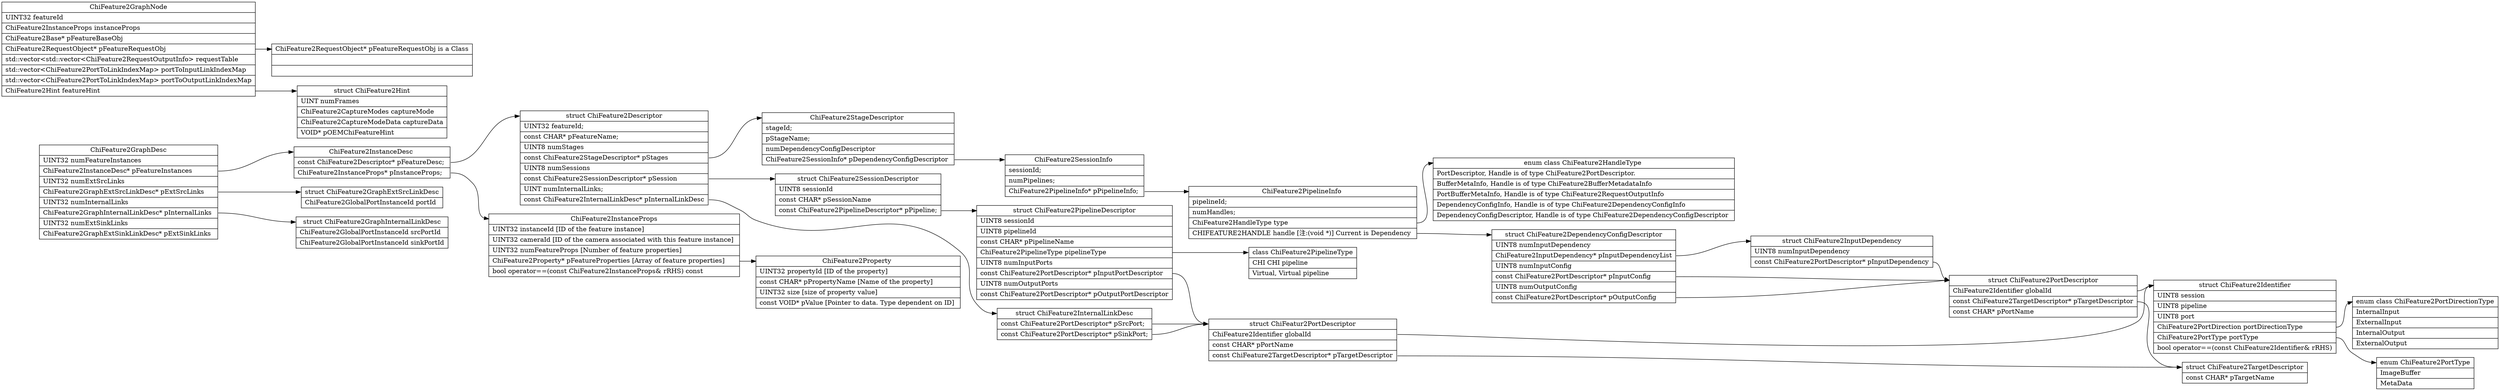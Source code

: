 digraph g {

    graph [ rankdir = "LR" ];
    node [shape = "record"];
    edge [];
    "node0" [
        label = "
                <f0> struct ChiFeature2SessionDescriptor\n|
                <f1> UINT8 sessionId\l|
                <f2> const CHAR* pSessionName\l|
                <f3> const ChiFeature2PipelineDescriptor* pPipeline;\l"
        shape = "record"
    ]
    "node1" [
        label = "
                <f0> struct ChiFeature2PipelineDescriptor\n|
                <f1> UINT8 sessionId\l|
                <f2> UINT8 pipelineId\l|
                <f3> const CHAR* pPipelineName\l|
                <f4> ChiFeature2PipelineType pipelineType\l|
                <f5> UINT8 numInputPorts\l|
                <f6> const ChiFeature2PortDescriptor* pInputPortDescriptor\l|
                <f7> UINT8 numOutputPorts\l|<f8> const ChiFeature2PortDescriptor* pOutputPortDescriptor\l"
        shape = "record"
    ]
    "node2" [
        label = "
                <f0> struct ChiFeature2Descriptor\n|
                <f1> UINT32 featureId;\l|
                <f2> const CHAR* pFeatureName;\l|
                <f3> UINT8 numStages\l|
                <f4> const ChiFeature2StageDescriptor* pStages\l|
                <f5> UINT8 numSessions\l|
                <f6> const ChiFeature2SessionDescriptor* pSession\l| 
                <f7> UINT numInternalLinks;\l| 
                <f8> const ChiFeature2InternalLinkDesc* pInternalLinkDesc\l"
        shape = "record"
    ]

    "node3" [
        label = "
                <f0> struct ChiFeature2InternalLinkDesc\n|
                <f1> const ChiFeature2PortDescriptor* pSrcPort;\l|
                <f2> const ChiFeature2PortDescriptor* pSinkPort;\l"
        shape = "record"
    ]

    "node4" [
        label = "
                <f0> struct ChiFeatur2PortDescriptor\n|
                <f1> ChiFeature2Identifier globalId\l|
                <f2> const CHAR* pPortName\l|
                <f3> const ChiFeature2TargetDescriptor* pTargetDescriptor\l"
        shape = "record"
    ]

    "node5" [
        label = "<f0> struct ChiFeature2TargetDescriptor\n|<f1> const CHAR* pTargetName\l"
        shape = "record"
    ]

    "node6" [
        label = "
                <f0> struct ChiFeature2Identifier\n|
                <f1> UINT8 session\l|
                <f2> UINT8 pipeline\l|
                <f3> UINT8 port\l|
                <f4> ChiFeature2PortDirection portDirectionType\l|
                <f5> ChiFeature2PortType portType\l|
                <f6> bool operator==(const ChiFeature2Identifier& rRHS)\l"
        shape = "record"
    ]

    "node7" [
        label = "
                <f0> enum ChiFeature2PortType\n|
                <f1> ImageBuffer\l|
                <f2> MetaData\l"
        shape = "record"
    ]

    "node8" [
        label = "
                <f0> enum class ChiFeature2PortDirectionType\n |
                <f1> InternalInput\l                           |
                <f2> ExternalInput\l                           |
                <f3> InternalOutput\l                          |
                <f4> ExternalOutput\l"
        shape = "record"
    ]

    "node9" [
        label = "
                <f0> ChiFeature2StageDescriptor \n|
                <f1> stageId;                   \l|
                <f2> pStageName;                \l|
                <f3> numDependencyConfigDescriptor \l|
                <f4> ChiFeature2SessionInfo*   pDependencyConfigDescriptor \l"
        shape = "record"
    ]

    "node10" [
        label = "
                <f0> ChiFeature2SessionInfo \n |
                <f1> sessionId;             \l |
                <f2> numPipelines;          \l |
                <f3> ChiFeature2PipelineInfo*    pPipelineInfo; \l"
        shape = "record"

    ]

    "node11" [
        label = "
                <f0> ChiFeature2PipelineInfo \n|
                <f1> pipelineId;             \l|
                <f2> numHandles;             \l|
                <f3> ChiFeature2HandleType           type   \l|
                <f4> CHIFEATURE2HANDLE   handle [注:(void *)] Current is Dependency \l"

        shape = "record"
    ]

    "node12" [
        label = "<f0> class ChiFeature2PipelineType\n|
                 <f1> CHI         CHI pipeline \l|
                 <f2> Virtual,    Virtual pipeline \l"
        shape = "record"

    ]

    "node13" [
        label = "<f0> enum class ChiFeature2HandleType \n|
                 <f1> PortDescriptor,              Handle is of type ChiFeature2PortDescriptor.\l|
                 <f2> BufferMetaInfo,              Handle is of type ChiFeature2BufferMetadataInfo \l|
                 <f3> PortBufferMetaInfo,          Handle is of type ChiFeature2RequestOutputInfo \l|
                 <f4> DependencyConfigInfo,        Handle is of type ChiFeature2DependencyConfigInfo\l|
                 <f5> DependencyConfigDescriptor,  Handle is of type ChiFeature2DependencyConfigDescriptor \l"
        shape = "record"
    ]

    "node14" [
        label = "<f0> ChiFeature2InstanceDesc \n|
                 <f1> const ChiFeature2Descriptor*    pFeatureDesc; \l|
                 <f2> ChiFeature2InstanceProps*       pInstanceProps; \l"
        shape = "record"
    ]
    "node15" [
        label = "
                <f0> ChiFeature2InstanceProps\n|
                <f1> UINT32 instanceId  [ID of the feature instance] \l|
                <f2> UINT32 cameraId   [ID of the camera associated with this feature instance] \l|
                <f3> UINT32 numFeatureProps   [Number of feature properties] \l|
                <f4> ChiFeature2Property* pFeatureProperties   [Array of feature properties] \l|
                <f5> bool operator==(const ChiFeature2InstanceProps& rRHS) const\l"
        shape = "record"
    ]
    "node16" [
        label = "<f0> ChiFeature2Property \n|
                <f1> UINT32 propertyId  [ID of the property] \l|
                <f2> const CHAR* pPropertyName  [Name of the property] \l|
                <f3> UINT32      size   [size of property value] \l|
                <f4> const VOID* pValue    [Pointer to data. Type dependent on ID] \l"
        shape = "record"
    ]
    "node17" [
        label = "<f0>  ChiFeature2GraphDesc\n|
                <f1> UINT32    numFeatureInstances\l|
                <f2> ChiFeature2InstanceDesc*          pFeatureInstances \l|
                <f3> UINT32                            numExtSrcLinks \l|
                <f4> ChiFeature2GraphExtSrcLinkDesc*   pExtSrcLinks \l|
                <f5> UINT32                            numInternalLinks \l|
                <f6> ChiFeature2GraphInternalLinkDesc* pInternalLinks \l|
                <f7> UINT32                            numExtSinkLinks \l|
                <f8> ChiFeature2GraphExtSinkLinkDesc*  pExtSinkLinks \l"
        shape = "record"
    ]
    "node18" [
        label = "<f0> struct ChiFeature2GraphExtSrcLinkDesc\n|
                 <f1> ChiFeature2GlobalPortInstanceId portId\l"
        shape = "record"
    ]
    "node19" [
        label = "<f0> struct  ChiFeature2GraphInternalLinkDesc\n|
                 <f1> ChiFeature2GlobalPortInstanceId srcPortId\l|
                 <f2> ChiFeature2GlobalPortInstanceId sinkPortId\l"
        shape = "record"
    ]
    "node20" [
        label = "<f0> struct ChiFeature2DependencyConfigDescriptor\n|
                 <f1> UINT8                               numInputDependency\l|
                 <f2> ChiFeature2InputDependency*         pInputDependencyList\l|
                 <f3> UINT8                               numInputConfig\l|
                 <f4> const ChiFeature2PortDescriptor*    pInputConfig\l|
                 <f5> UINT8                               numOutputConfig\l|
                 <f6> const ChiFeature2PortDescriptor*    pOutputConfig\l"
        shape = "record"
    ]
    "node21" [
        label = "<f0> struct ChiFeature2PortDescriptor\n|
                 <f1> ChiFeature2Identifier               globalId\l|
                 <f2> const ChiFeature2TargetDescriptor*  pTargetDescriptor\l|
                 <f3> const CHAR*                         pPortName\l"
        shape = "record"
    ]


    "node23" [
        label = "<f0> struct ChiFeature2InputDependency\n|
                 <f1> UINT8   numInputDependency\l|
                 <f2> const ChiFeature2PortDescriptor*    pInputDependency\l"
        shape = "record"
    ]


    "node24" [
        label = "<f0> ChiFeature2GraphNode\n                                                |
                 <f1> UINT32 featureId\l                                                    |
                 <f2> ChiFeature2InstanceProps instanceProps\l                              |
                 <f3> ChiFeature2Base* pFeatureBaseObj\l                                    |
                 <f4> ChiFeature2RequestObject* pFeatureRequestObj\l                        |
                 <f5> std::vector\<std::vector\<ChiFeature2RequestOutputInfo\> requestTable\l |
                 <f6> std::vector\<ChiFeature2PortToLinkIndexMap\> portToInputLinkIndexMap\l  |
                 <f7> std::vector\<ChiFeature2PortToLinkIndexMap\> portToOutputLinkIndexMap\l |
                 <f8> ChiFeature2Hint featureHint\l"
        shape = "record"
    ]


    "node25" [
        label = "<f0> struct ChiFeature2Hint\n|
                 <f1> UINT                            numFrames\l|
                 <f2> ChiFeature2CaptureModes         captureMode\l|
                 <f3> ChiFeature2CaptureModeData      captureData\l|
                 <f4> VOID*                           pOEMChiFeatureHint\l"
        shape = "record"
    ]

    "node26" [
        label = "<f0> ChiFeature2RequestObject* pFeatureRequestObj is a Class\n|
                 <f1> \l|
                 <f2> \l"
        shape = "record"
    ]

//    "node22" [
//        label = "<f0> \n|
//                 <f1> \l|
//                 <f2> \l"
//        shape = "record"
//    ]

    "node17":f2 -> "node14":f0  [ id = 1 ];
    "node14":f1 -> "node2":f0  [ id = 1 ];
    "node0":f3 -> "node1":f0  [ id = 1 ];
    "node1":f6 -> "node4":f0  [ id = 1 ];
    "node1":f4 -> "node12":f0  [ id = 1 ];
    "node2":f6 -> "node0":f0  [ id = 0 ];
    "node2":f8 -> "node3":f0  [ id = 0 ];
    "node2":f4 -> "node9":f0  [ id = 0 ];
    "node3":f1 -> "node4":f0  [ id = 0 ];
    "node3":f2 -> "node4":f0  [ id = 0 ];
    "node4":f3 -> "node5":f0  [ id = 0 ];
    "node4":f1 -> "node6":f0  [ id = 0 ];
    "node6":f5 -> "node7":f0  [ id = 0 ];
    "node6":f4 -> "node8":f0  [ id = 0 ];
    "node9":f4 -> "node10":f0 [ id = 0 ];
    "node10":f3 -> "node11":f0 [ id = 0 ];
    "node11":f3 -> "node13":f0 [ id = 0 ];
    "node14":f2 -> "node15":f0  [ id = 1 ];
    "node15":f4 -> "node16":f0  [ id = 1 ];
    "node17":f4 -> "node18":f0  [ id = 1 ];
    "node17":f6 -> "node19":f0  [ id = 1 ];
    "node11":f4 -> "node20":f0  [ id = 1 ];
    "node20":f2 -> "node23":f0  [ id = 1 ];
    "node20":f4 -> "node21":f0  [ id = 1 ];
    "node20":f6 -> "node21":f0  [ id = 1 ];
    "node21":f1 -> "node6":f0  [ id = 1 ];
    "node21":f2 -> "node5":f0  [ id = 1 ];
    "node23":f2 -> "node21":f0  [ id = 1 ];
    "node24":f8 -> "node25":f0  [ id = 1 ];
    "node24":f4 -> "node26":f0  [ id = 1 ];

}
